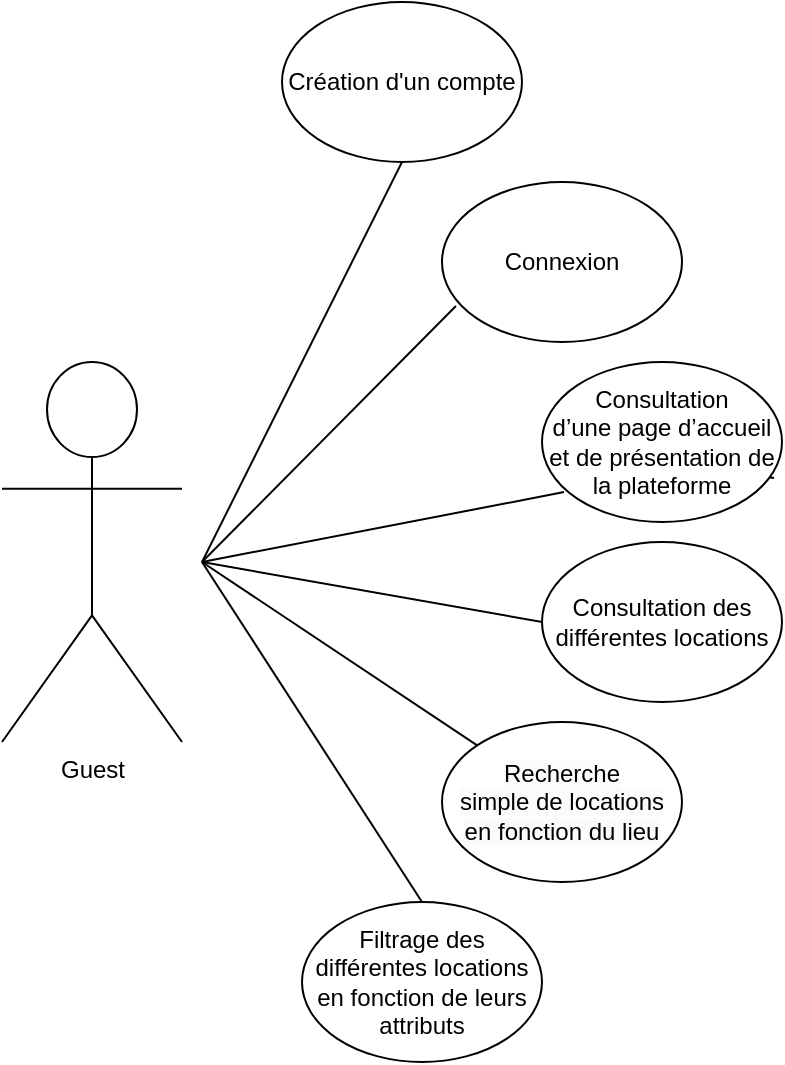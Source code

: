 <mxfile version="21.2.9" type="device">
  <diagram name="Page-1" id="8IUpi8fCj76MoTc1kDwq">
    <mxGraphModel dx="1434" dy="834" grid="1" gridSize="10" guides="1" tooltips="1" connect="1" arrows="1" fold="1" page="1" pageScale="1" pageWidth="827" pageHeight="1169" math="0" shadow="0">
      <root>
        <mxCell id="0" />
        <mxCell id="1" parent="0" />
        <mxCell id="TgMBJn69id-TEDwcf5Pm-1" value="Guest" style="shape=umlActor;verticalLabelPosition=bottom;verticalAlign=top;html=1;outlineConnect=0;" parent="1" vertex="1">
          <mxGeometry x="90" y="490" width="90" height="190" as="geometry" />
        </mxCell>
        <mxCell id="TgMBJn69id-TEDwcf5Pm-11" value="Consultation des différentes locations" style="ellipse;whiteSpace=wrap;html=1;" parent="1" vertex="1">
          <mxGeometry x="360" y="580" width="120" height="80" as="geometry" />
        </mxCell>
        <mxCell id="TgMBJn69id-TEDwcf5Pm-12" value="&lt;span style=&quot;text-indent: -18pt; background-color: initial;&quot; lang=&quot;FR&quot;&gt;Filtrage des différentes locations en fonction de leurs attributs&lt;/span&gt;" style="ellipse;whiteSpace=wrap;html=1;" parent="1" vertex="1">
          <mxGeometry x="240" y="760" width="120" height="80" as="geometry" />
        </mxCell>
        <mxCell id="TgMBJn69id-TEDwcf5Pm-14" value="&lt;span style=&quot;color: rgb(0, 0, 0); font-family: Helvetica; font-size: 12px; font-style: normal; font-variant-ligatures: normal; font-variant-caps: normal; font-weight: 400; letter-spacing: normal; orphans: 2; text-align: left; text-indent: 0px; text-transform: none; widows: 2; word-spacing: 0px; -webkit-text-stroke-width: 0px; background-color: rgb(251, 251, 251); text-decoration-thickness: initial; text-decoration-style: initial; text-decoration-color: initial; float: none; display: inline !important;&quot;&gt;Recherche&lt;/span&gt;&lt;br style=&quot;border-color: var(--border-color); color: rgb(0, 0, 0); font-family: Helvetica; font-size: 12px; font-style: normal; font-variant-ligatures: normal; font-variant-caps: normal; font-weight: 400; letter-spacing: normal; orphans: 2; text-align: left; text-indent: 0px; text-transform: none; widows: 2; word-spacing: 0px; -webkit-text-stroke-width: 0px; background-color: rgb(251, 251, 251); text-decoration-thickness: initial; text-decoration-style: initial; text-decoration-color: initial;&quot;&gt;&lt;span style=&quot;color: rgb(0, 0, 0); font-family: Helvetica; font-size: 12px; font-style: normal; font-variant-ligatures: normal; font-variant-caps: normal; font-weight: 400; letter-spacing: normal; orphans: 2; text-align: left; text-indent: 0px; text-transform: none; widows: 2; word-spacing: 0px; -webkit-text-stroke-width: 0px; background-color: rgb(251, 251, 251); text-decoration-thickness: initial; text-decoration-style: initial; text-decoration-color: initial; float: none; display: inline !important;&quot;&gt;simple de locations en fonction du lieu&lt;/span&gt;" style="ellipse;whiteSpace=wrap;html=1;" parent="1" vertex="1">
          <mxGeometry x="310" y="670" width="120" height="80" as="geometry" />
        </mxCell>
        <mxCell id="TgMBJn69id-TEDwcf5Pm-15" value="&lt;span style=&quot;text-indent: -18pt; background-color: initial;&quot; lang=&quot;FR&quot;&gt;Connexion&lt;/span&gt;" style="ellipse;whiteSpace=wrap;html=1;" parent="1" vertex="1">
          <mxGeometry x="310" y="400" width="120" height="80" as="geometry" />
        </mxCell>
        <mxCell id="TgMBJn69id-TEDwcf5Pm-16" value="&lt;span style=&quot;text-indent: -18pt; background-color: initial;&quot; lang=&quot;FR&quot;&gt;Création d&#39;un compte&lt;br&gt;&lt;/span&gt;" style="ellipse;whiteSpace=wrap;html=1;" parent="1" vertex="1">
          <mxGeometry x="230" y="310" width="120" height="80" as="geometry" />
        </mxCell>
        <mxCell id="TgMBJn69id-TEDwcf5Pm-28" value="" style="endArrow=none;html=1;rounded=0;entryX=0.5;entryY=0;entryDx=0;entryDy=0;" parent="1" target="TgMBJn69id-TEDwcf5Pm-12" edge="1">
          <mxGeometry width="50" height="50" relative="1" as="geometry">
            <mxPoint x="190" y="590" as="sourcePoint" />
            <mxPoint x="160" y="1085" as="targetPoint" />
          </mxGeometry>
        </mxCell>
        <mxCell id="TgMBJn69id-TEDwcf5Pm-29" value="" style="endArrow=none;html=1;rounded=0;entryX=0;entryY=0;entryDx=0;entryDy=0;" parent="1" target="TgMBJn69id-TEDwcf5Pm-14" edge="1">
          <mxGeometry width="50" height="50" relative="1" as="geometry">
            <mxPoint x="190" y="590" as="sourcePoint" />
            <mxPoint x="300" y="590" as="targetPoint" />
          </mxGeometry>
        </mxCell>
        <mxCell id="TgMBJn69id-TEDwcf5Pm-30" value="" style="endArrow=none;html=1;rounded=0;entryX=0;entryY=0.5;entryDx=0;entryDy=0;" parent="1" target="TgMBJn69id-TEDwcf5Pm-11" edge="1">
          <mxGeometry width="50" height="50" relative="1" as="geometry">
            <mxPoint x="190" y="590" as="sourcePoint" />
            <mxPoint x="180" y="1105" as="targetPoint" />
          </mxGeometry>
        </mxCell>
        <mxCell id="TgMBJn69id-TEDwcf5Pm-31" value="" style="endArrow=none;html=1;rounded=0;entryX=0.092;entryY=0.813;entryDx=0;entryDy=0;entryPerimeter=0;" parent="1" target="TgMBJn69id-TEDwcf5Pm-5" edge="1">
          <mxGeometry width="50" height="50" relative="1" as="geometry">
            <mxPoint x="190" y="590" as="sourcePoint" />
            <mxPoint x="190" y="1115" as="targetPoint" />
          </mxGeometry>
        </mxCell>
        <mxCell id="TgMBJn69id-TEDwcf5Pm-32" value="" style="endArrow=none;html=1;rounded=0;entryX=0.5;entryY=1;entryDx=0;entryDy=0;" parent="1" target="TgMBJn69id-TEDwcf5Pm-16" edge="1">
          <mxGeometry width="50" height="50" relative="1" as="geometry">
            <mxPoint x="190" y="590" as="sourcePoint" />
            <mxPoint x="210" y="430" as="targetPoint" />
          </mxGeometry>
        </mxCell>
        <mxCell id="TgMBJn69id-TEDwcf5Pm-37" value="" style="endArrow=none;html=1;rounded=0;entryX=0.058;entryY=0.775;entryDx=0;entryDy=0;entryPerimeter=0;" parent="1" target="TgMBJn69id-TEDwcf5Pm-15" edge="1">
          <mxGeometry width="50" height="50" relative="1" as="geometry">
            <mxPoint x="190" y="590" as="sourcePoint" />
            <mxPoint x="520" y="540" as="targetPoint" />
          </mxGeometry>
        </mxCell>
        <mxCell id="3RzC1rVonTzXPykNyhLz-1" value="" style="endArrow=none;html=1;rounded=0;entryX=0.967;entryY=0.725;entryDx=0;entryDy=0;entryPerimeter=0;" edge="1" parent="1" target="TgMBJn69id-TEDwcf5Pm-5">
          <mxGeometry width="50" height="50" relative="1" as="geometry">
            <mxPoint x="360" y="530" as="sourcePoint" />
            <mxPoint x="410" y="588" as="targetPoint" />
          </mxGeometry>
        </mxCell>
        <mxCell id="TgMBJn69id-TEDwcf5Pm-5" value="Consultation&lt;br&gt;d’une page d’accueil et de présentation de la plateforme" style="ellipse;whiteSpace=wrap;html=1;" parent="1" vertex="1">
          <mxGeometry x="360" y="490" width="120" height="80" as="geometry" />
        </mxCell>
      </root>
    </mxGraphModel>
  </diagram>
</mxfile>

